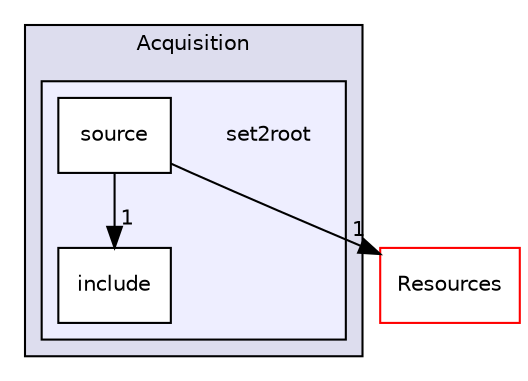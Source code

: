 digraph "set2root" {
  compound=true
  node [ fontsize="10", fontname="Helvetica"];
  edge [ labelfontsize="10", labelfontname="Helvetica"];
  subgraph clusterdir_ea7d0e3cb3c62471e4b70ef6dd735ffc {
    graph [ bgcolor="#ddddee", pencolor="black", label="Acquisition" fontname="Helvetica", fontsize="10", URL="dir_ea7d0e3cb3c62471e4b70ef6dd735ffc.html"]
  subgraph clusterdir_d571a2a08ec66742a27a11871c79f63f {
    graph [ bgcolor="#eeeeff", pencolor="black", label="" URL="dir_d571a2a08ec66742a27a11871c79f63f.html"];
    dir_d571a2a08ec66742a27a11871c79f63f [shape=plaintext label="set2root"];
    dir_1412f50b5d09a44e9eaa7d9b43460993 [shape=box label="include" color="black" fillcolor="white" style="filled" URL="dir_1412f50b5d09a44e9eaa7d9b43460993.html"];
    dir_2bc78de53f473585f6b45d6ef4c060f0 [shape=box label="source" color="black" fillcolor="white" style="filled" URL="dir_2bc78de53f473585f6b45d6ef4c060f0.html"];
  }
  }
  dir_bde32bf976401edbce144c1ca78437b0 [shape=box label="Resources" fillcolor="white" style="filled" color="red" URL="dir_bde32bf976401edbce144c1ca78437b0.html"];
  dir_2bc78de53f473585f6b45d6ef4c060f0->dir_bde32bf976401edbce144c1ca78437b0 [headlabel="1", labeldistance=1.5 headhref="dir_000067_000019.html"];
  dir_2bc78de53f473585f6b45d6ef4c060f0->dir_1412f50b5d09a44e9eaa7d9b43460993 [headlabel="1", labeldistance=1.5 headhref="dir_000067_000068.html"];
}
